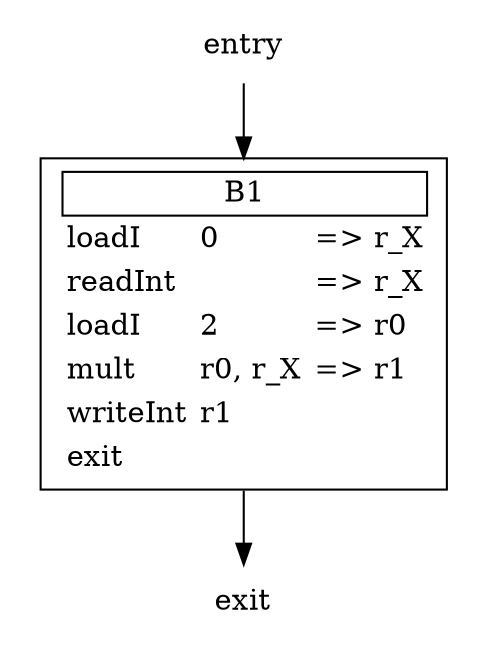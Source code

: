digraph graphviz {
  node [shape = none];
  edge [tailport = s];
  entry
  subgraph cluster {
  color="/x11/white"
  n0 [label=<<table border="0"><tr><td border="1" colspan="3">B1</td></tr><tr><td align="left">loadI</td><td align="left">0</td><td align="left">=&gt; r_X</td></tr><tr><td align="left">readInt</td><td align="left"></td><td align="left">=&gt; r_X</td></tr><tr><td align="left">loadI</td><td align="left">2</td><td align="left">=&gt; r0</td></tr><tr><td align="left">mult</td><td align="left">r0, r_X</td><td align="left">=&gt; r1</td></tr><tr><td align="left">writeInt</td><td align="left">r1</td><td align="left"></td></tr><tr><td align="left">exit</td><td align="left"></td><td align="left"></td></tr></table>>,fillcolor="/x11/white",shape=box]
  }
  entry -> n0
  n0 -> exit
}
